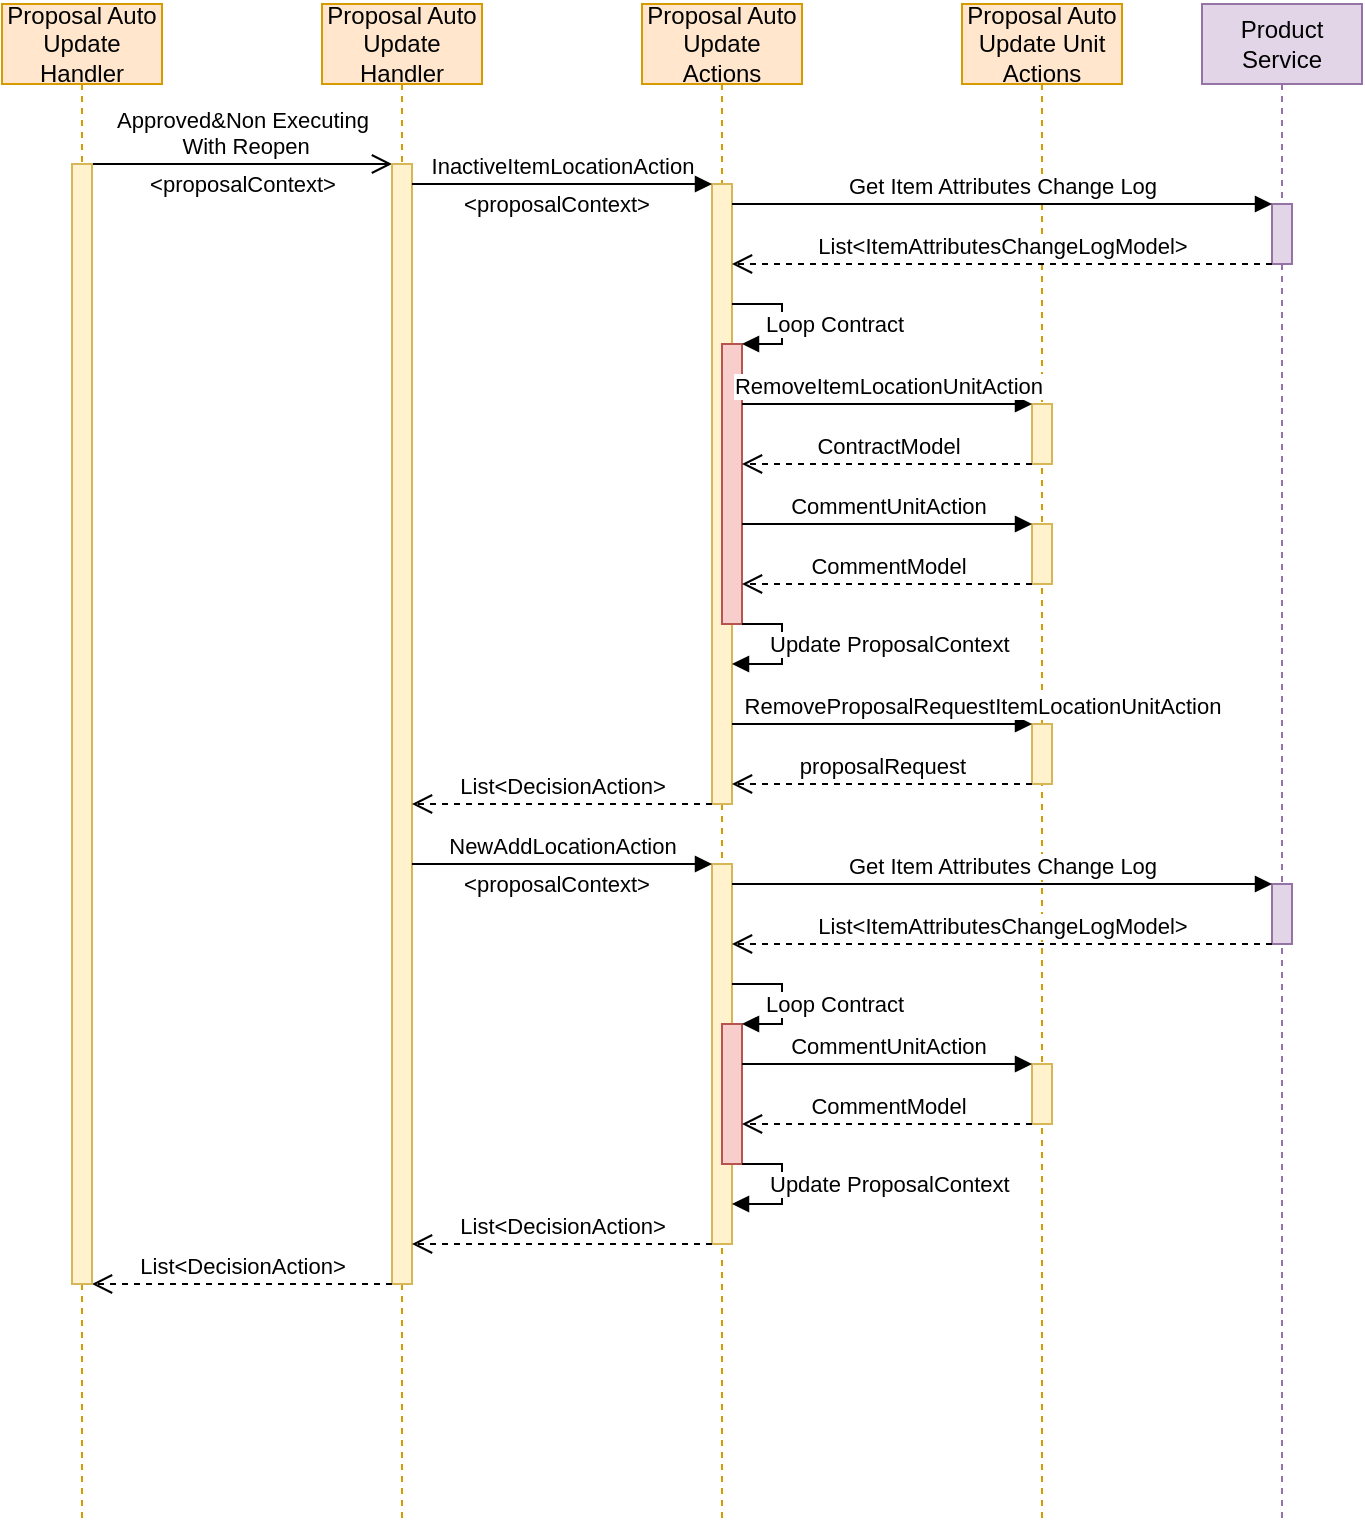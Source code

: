 <mxfile version="14.9.3" type="github">
  <diagram id="CGycDjPX22Euf9BJy-QL" name="Page-1">
    <mxGraphModel dx="836" dy="519" grid="1" gridSize="10" guides="1" tooltips="1" connect="1" arrows="1" fold="1" page="1" pageScale="1" pageWidth="827" pageHeight="1169" math="0" shadow="0">
      <root>
        <mxCell id="0" />
        <mxCell id="1" parent="0" />
        <mxCell id="GNY0xa0mMXAM1sH0xaiu-1" value="Proposal Auto Update Handler" style="shape=umlLifeline;perimeter=lifelinePerimeter;whiteSpace=wrap;html=1;container=1;collapsible=0;recursiveResize=0;outlineConnect=0;fillColor=#ffe6cc;strokeColor=#d79b00;" vertex="1" parent="1">
          <mxGeometry x="240" y="40" width="80" height="760" as="geometry" />
        </mxCell>
        <mxCell id="GNY0xa0mMXAM1sH0xaiu-3" value="Approved&amp;amp;Non Executing&lt;br&gt;&amp;nbsp;With Reopen" style="html=1;verticalAlign=bottom;startArrow=none;startFill=0;endArrow=open;startSize=6;endSize=8;" edge="1" parent="1" source="GNY0xa0mMXAM1sH0xaiu-43" target="GNY0xa0mMXAM1sH0xaiu-4">
          <mxGeometry width="80" relative="1" as="geometry">
            <mxPoint x="100" y="120" as="sourcePoint" />
            <mxPoint x="240" y="120" as="targetPoint" />
            <Array as="points">
              <mxPoint x="140" y="120" />
            </Array>
            <mxPoint as="offset" />
          </mxGeometry>
        </mxCell>
        <mxCell id="GNY0xa0mMXAM1sH0xaiu-47" value="&amp;lt;proposalContext&amp;gt;" style="edgeLabel;html=1;align=center;verticalAlign=middle;resizable=0;points=[];" vertex="1" connectable="0" parent="GNY0xa0mMXAM1sH0xaiu-3">
          <mxGeometry x="-0.551" y="-2" relative="1" as="geometry">
            <mxPoint x="41" y="8" as="offset" />
          </mxGeometry>
        </mxCell>
        <mxCell id="GNY0xa0mMXAM1sH0xaiu-4" value="" style="html=1;points=[];perimeter=orthogonalPerimeter;fillColor=#fff2cc;strokeColor=#d6b656;" vertex="1" parent="1">
          <mxGeometry x="275" y="120" width="10" height="560" as="geometry" />
        </mxCell>
        <mxCell id="GNY0xa0mMXAM1sH0xaiu-5" value="Proposal Auto Update Actions" style="shape=umlLifeline;perimeter=lifelinePerimeter;whiteSpace=wrap;html=1;container=1;collapsible=0;recursiveResize=0;outlineConnect=0;fillColor=#ffe6cc;strokeColor=#d79b00;" vertex="1" parent="1">
          <mxGeometry x="400" y="40" width="80" height="760" as="geometry" />
        </mxCell>
        <mxCell id="GNY0xa0mMXAM1sH0xaiu-6" value="" style="html=1;points=[];perimeter=orthogonalPerimeter;fillColor=#fff2cc;strokeColor=#d6b656;" vertex="1" parent="GNY0xa0mMXAM1sH0xaiu-5">
          <mxGeometry x="35" y="90" width="10" height="310" as="geometry" />
        </mxCell>
        <mxCell id="GNY0xa0mMXAM1sH0xaiu-15" value="" style="html=1;points=[];perimeter=orthogonalPerimeter;fillColor=#f8cecc;strokeColor=#b85450;" vertex="1" parent="GNY0xa0mMXAM1sH0xaiu-5">
          <mxGeometry x="40" y="170" width="10" height="140" as="geometry" />
        </mxCell>
        <mxCell id="GNY0xa0mMXAM1sH0xaiu-16" value="Loop Contract" style="edgeStyle=orthogonalEdgeStyle;html=1;align=left;spacingLeft=2;endArrow=block;rounded=0;entryX=1;entryY=0;" edge="1" target="GNY0xa0mMXAM1sH0xaiu-15" parent="GNY0xa0mMXAM1sH0xaiu-5" source="GNY0xa0mMXAM1sH0xaiu-6">
          <mxGeometry x="0.765" y="-10" relative="1" as="geometry">
            <mxPoint x="110" y="240" as="sourcePoint" />
            <Array as="points">
              <mxPoint x="70" y="150" />
              <mxPoint x="70" y="170" />
            </Array>
            <mxPoint as="offset" />
          </mxGeometry>
        </mxCell>
        <mxCell id="GNY0xa0mMXAM1sH0xaiu-24" value="Update ProposalContext" style="edgeStyle=orthogonalEdgeStyle;html=1;align=left;spacingLeft=2;endArrow=block;rounded=0;" edge="1" parent="GNY0xa0mMXAM1sH0xaiu-5" source="GNY0xa0mMXAM1sH0xaiu-15" target="GNY0xa0mMXAM1sH0xaiu-6">
          <mxGeometry x="0.538" y="-10" relative="1" as="geometry">
            <mxPoint x="80" y="330" as="sourcePoint" />
            <Array as="points">
              <mxPoint x="70" y="310" />
              <mxPoint x="70" y="330" />
            </Array>
            <mxPoint x="85" y="350" as="targetPoint" />
            <mxPoint as="offset" />
          </mxGeometry>
        </mxCell>
        <mxCell id="GNY0xa0mMXAM1sH0xaiu-7" value="InactiveItemLocationAction" style="html=1;verticalAlign=bottom;endArrow=block;" edge="1" parent="1" source="GNY0xa0mMXAM1sH0xaiu-4" target="GNY0xa0mMXAM1sH0xaiu-6">
          <mxGeometry width="80" relative="1" as="geometry">
            <mxPoint x="320" y="140" as="sourcePoint" />
            <mxPoint x="400" y="140" as="targetPoint" />
            <Array as="points">
              <mxPoint x="320" y="130" />
            </Array>
          </mxGeometry>
        </mxCell>
        <mxCell id="GNY0xa0mMXAM1sH0xaiu-25" value="&amp;lt;proposalContext&amp;gt;" style="edgeLabel;html=1;align=center;verticalAlign=middle;resizable=0;points=[];" vertex="1" connectable="0" parent="GNY0xa0mMXAM1sH0xaiu-7">
          <mxGeometry x="-0.182" relative="1" as="geometry">
            <mxPoint x="10" y="10" as="offset" />
          </mxGeometry>
        </mxCell>
        <mxCell id="GNY0xa0mMXAM1sH0xaiu-8" value="Proposal Auto Update Unit Actions" style="shape=umlLifeline;perimeter=lifelinePerimeter;whiteSpace=wrap;html=1;container=1;collapsible=0;recursiveResize=0;outlineConnect=0;fillColor=#ffe6cc;strokeColor=#d79b00;" vertex="1" parent="1">
          <mxGeometry x="560" y="40" width="80" height="760" as="geometry" />
        </mxCell>
        <mxCell id="GNY0xa0mMXAM1sH0xaiu-9" value="" style="html=1;points=[];perimeter=orthogonalPerimeter;fillColor=#fff2cc;strokeColor=#d6b656;" vertex="1" parent="GNY0xa0mMXAM1sH0xaiu-8">
          <mxGeometry x="35" y="260" width="10" height="30" as="geometry" />
        </mxCell>
        <mxCell id="GNY0xa0mMXAM1sH0xaiu-12" value="" style="html=1;points=[];perimeter=orthogonalPerimeter;fillColor=#fff2cc;strokeColor=#d6b656;" vertex="1" parent="GNY0xa0mMXAM1sH0xaiu-8">
          <mxGeometry x="35" y="200" width="10" height="30" as="geometry" />
        </mxCell>
        <mxCell id="GNY0xa0mMXAM1sH0xaiu-37" value="" style="html=1;points=[];perimeter=orthogonalPerimeter;fillColor=#fff2cc;strokeColor=#d6b656;" vertex="1" parent="GNY0xa0mMXAM1sH0xaiu-8">
          <mxGeometry x="35" y="530" width="10" height="30" as="geometry" />
        </mxCell>
        <mxCell id="GNY0xa0mMXAM1sH0xaiu-10" value="CommentUnitAction" style="html=1;verticalAlign=bottom;endArrow=block;" edge="1" parent="1" source="GNY0xa0mMXAM1sH0xaiu-15" target="GNY0xa0mMXAM1sH0xaiu-9">
          <mxGeometry width="80" relative="1" as="geometry">
            <mxPoint x="480" y="150" as="sourcePoint" />
            <mxPoint x="560" y="150" as="targetPoint" />
            <Array as="points">
              <mxPoint x="490" y="300" />
            </Array>
            <mxPoint as="offset" />
          </mxGeometry>
        </mxCell>
        <mxCell id="GNY0xa0mMXAM1sH0xaiu-11" value="CommentModel" style="html=1;verticalAlign=bottom;endArrow=open;dashed=1;endSize=8;" edge="1" parent="1" source="GNY0xa0mMXAM1sH0xaiu-9" target="GNY0xa0mMXAM1sH0xaiu-15">
          <mxGeometry relative="1" as="geometry">
            <mxPoint x="580" y="170" as="sourcePoint" />
            <mxPoint x="500" y="170" as="targetPoint" />
            <Array as="points">
              <mxPoint x="560" y="330" />
            </Array>
            <mxPoint as="offset" />
          </mxGeometry>
        </mxCell>
        <mxCell id="GNY0xa0mMXAM1sH0xaiu-13" value="RemoveItemLocationUnitAction" style="html=1;verticalAlign=bottom;endArrow=block;" edge="1" parent="1" source="GNY0xa0mMXAM1sH0xaiu-15" target="GNY0xa0mMXAM1sH0xaiu-12">
          <mxGeometry width="80" relative="1" as="geometry">
            <mxPoint x="490" y="220" as="sourcePoint" />
            <mxPoint x="540" y="210" as="targetPoint" />
            <Array as="points">
              <mxPoint x="470" y="240" />
            </Array>
          </mxGeometry>
        </mxCell>
        <mxCell id="GNY0xa0mMXAM1sH0xaiu-14" value="ContractModel" style="html=1;verticalAlign=bottom;endArrow=open;dashed=1;endSize=8;" edge="1" parent="1" source="GNY0xa0mMXAM1sH0xaiu-12" target="GNY0xa0mMXAM1sH0xaiu-15">
          <mxGeometry relative="1" as="geometry">
            <mxPoint x="560" y="220" as="sourcePoint" />
            <mxPoint x="480" y="260" as="targetPoint" />
            <Array as="points">
              <mxPoint x="560" y="270" />
            </Array>
          </mxGeometry>
        </mxCell>
        <mxCell id="GNY0xa0mMXAM1sH0xaiu-17" value="Product Service" style="shape=umlLifeline;perimeter=lifelinePerimeter;whiteSpace=wrap;html=1;container=1;collapsible=0;recursiveResize=0;outlineConnect=0;fillColor=#e1d5e7;strokeColor=#9673a6;" vertex="1" parent="1">
          <mxGeometry x="680" y="40" width="80" height="760" as="geometry" />
        </mxCell>
        <mxCell id="GNY0xa0mMXAM1sH0xaiu-20" value="" style="html=1;points=[];perimeter=orthogonalPerimeter;fillColor=#e1d5e7;strokeColor=#9673a6;" vertex="1" parent="GNY0xa0mMXAM1sH0xaiu-17">
          <mxGeometry x="35" y="100" width="10" height="30" as="geometry" />
        </mxCell>
        <mxCell id="GNY0xa0mMXAM1sH0xaiu-44" value="" style="html=1;points=[];perimeter=orthogonalPerimeter;fillColor=#e1d5e7;strokeColor=#9673a6;" vertex="1" parent="GNY0xa0mMXAM1sH0xaiu-17">
          <mxGeometry x="35" y="440" width="10" height="30" as="geometry" />
        </mxCell>
        <mxCell id="GNY0xa0mMXAM1sH0xaiu-19" value="Get Item Attributes Change Log" style="html=1;verticalAlign=bottom;endArrow=block;" edge="1" parent="1" source="GNY0xa0mMXAM1sH0xaiu-6" target="GNY0xa0mMXAM1sH0xaiu-20">
          <mxGeometry width="80" relative="1" as="geometry">
            <mxPoint x="420" y="140" as="sourcePoint" />
            <mxPoint x="500" y="140" as="targetPoint" />
            <Array as="points">
              <mxPoint x="450" y="140" />
            </Array>
          </mxGeometry>
        </mxCell>
        <mxCell id="GNY0xa0mMXAM1sH0xaiu-21" value="List&amp;lt;ItemAttributesChangeLogModel&amp;gt;" style="html=1;verticalAlign=bottom;endArrow=open;dashed=1;endSize=8;" edge="1" parent="1" source="GNY0xa0mMXAM1sH0xaiu-20" target="GNY0xa0mMXAM1sH0xaiu-6">
          <mxGeometry relative="1" as="geometry">
            <mxPoint x="680" y="160" as="sourcePoint" />
            <mxPoint x="600" y="160" as="targetPoint" />
            <Array as="points">
              <mxPoint x="670" y="170" />
            </Array>
          </mxGeometry>
        </mxCell>
        <mxCell id="GNY0xa0mMXAM1sH0xaiu-26" value="List&amp;lt;DecisionAction&amp;gt;" style="html=1;verticalAlign=bottom;endArrow=open;dashed=1;endSize=8;" edge="1" parent="1" source="GNY0xa0mMXAM1sH0xaiu-6" target="GNY0xa0mMXAM1sH0xaiu-4">
          <mxGeometry relative="1" as="geometry">
            <mxPoint x="380" y="380" as="sourcePoint" />
            <mxPoint x="300" y="380" as="targetPoint" />
            <Array as="points">
              <mxPoint x="370" y="440" />
            </Array>
          </mxGeometry>
        </mxCell>
        <mxCell id="GNY0xa0mMXAM1sH0xaiu-27" value="" style="html=1;points=[];perimeter=orthogonalPerimeter;fillColor=#fff2cc;strokeColor=#d6b656;" vertex="1" parent="1">
          <mxGeometry x="435" y="470" width="10" height="190" as="geometry" />
        </mxCell>
        <mxCell id="GNY0xa0mMXAM1sH0xaiu-28" value="NewAddLocationAction" style="html=1;verticalAlign=bottom;endArrow=block;" edge="1" parent="1" source="GNY0xa0mMXAM1sH0xaiu-4" target="GNY0xa0mMXAM1sH0xaiu-27">
          <mxGeometry width="80" relative="1" as="geometry">
            <mxPoint x="295" y="140" as="sourcePoint" />
            <mxPoint x="405" y="140" as="targetPoint" />
            <Array as="points">
              <mxPoint x="360" y="470" />
            </Array>
          </mxGeometry>
        </mxCell>
        <mxCell id="GNY0xa0mMXAM1sH0xaiu-29" value="&amp;lt;proposalContext&amp;gt;" style="edgeLabel;html=1;align=center;verticalAlign=middle;resizable=0;points=[];" vertex="1" connectable="0" parent="GNY0xa0mMXAM1sH0xaiu-28">
          <mxGeometry x="-0.182" relative="1" as="geometry">
            <mxPoint x="10" y="10" as="offset" />
          </mxGeometry>
        </mxCell>
        <mxCell id="GNY0xa0mMXAM1sH0xaiu-30" value="" style="html=1;points=[];perimeter=orthogonalPerimeter;fillColor=#fff2cc;strokeColor=#d6b656;" vertex="1" parent="1">
          <mxGeometry x="595" y="400" width="10" height="30" as="geometry" />
        </mxCell>
        <mxCell id="GNY0xa0mMXAM1sH0xaiu-31" value="RemoveProposalRequestItemLocationUnitAction" style="html=1;verticalAlign=bottom;endArrow=block;" edge="1" parent="1" source="GNY0xa0mMXAM1sH0xaiu-6" target="GNY0xa0mMXAM1sH0xaiu-30">
          <mxGeometry x="0.667" width="80" relative="1" as="geometry">
            <mxPoint x="460" y="250" as="sourcePoint" />
            <mxPoint x="605" y="250" as="targetPoint" />
            <Array as="points">
              <mxPoint x="470" y="400" />
            </Array>
            <mxPoint as="offset" />
          </mxGeometry>
        </mxCell>
        <mxCell id="GNY0xa0mMXAM1sH0xaiu-32" value="proposalRequest" style="html=1;verticalAlign=bottom;endArrow=open;dashed=1;endSize=8;" edge="1" parent="1" source="GNY0xa0mMXAM1sH0xaiu-30" target="GNY0xa0mMXAM1sH0xaiu-6">
          <mxGeometry relative="1" as="geometry">
            <mxPoint x="590" y="430" as="sourcePoint" />
            <mxPoint x="445" y="430" as="targetPoint" />
            <Array as="points">
              <mxPoint x="555" y="430" />
            </Array>
            <mxPoint as="offset" />
          </mxGeometry>
        </mxCell>
        <mxCell id="GNY0xa0mMXAM1sH0xaiu-33" value="List&amp;lt;DecisionAction&amp;gt;" style="html=1;verticalAlign=bottom;endArrow=open;dashed=1;endSize=8;" edge="1" parent="1" source="GNY0xa0mMXAM1sH0xaiu-27" target="GNY0xa0mMXAM1sH0xaiu-4">
          <mxGeometry relative="1" as="geometry">
            <mxPoint x="445" y="450" as="sourcePoint" />
            <mxPoint x="295" y="450" as="targetPoint" />
            <Array as="points">
              <mxPoint x="390" y="660" />
            </Array>
          </mxGeometry>
        </mxCell>
        <mxCell id="GNY0xa0mMXAM1sH0xaiu-34" value="" style="html=1;points=[];perimeter=orthogonalPerimeter;fillColor=#f8cecc;strokeColor=#b85450;" vertex="1" parent="1">
          <mxGeometry x="440" y="550" width="10" height="70" as="geometry" />
        </mxCell>
        <mxCell id="GNY0xa0mMXAM1sH0xaiu-35" value="Update ProposalContext" style="edgeStyle=orthogonalEdgeStyle;html=1;align=left;spacingLeft=2;endArrow=block;rounded=0;" edge="1" parent="1" source="GNY0xa0mMXAM1sH0xaiu-34">
          <mxGeometry x="0.538" y="-10" relative="1" as="geometry">
            <mxPoint x="450" y="590" as="sourcePoint" />
            <Array as="points">
              <mxPoint x="470" y="620" />
              <mxPoint x="470" y="640" />
            </Array>
            <mxPoint x="445" y="640" as="targetPoint" />
            <mxPoint as="offset" />
          </mxGeometry>
        </mxCell>
        <mxCell id="GNY0xa0mMXAM1sH0xaiu-36" value="Loop Contract" style="edgeStyle=orthogonalEdgeStyle;html=1;align=left;spacingLeft=2;endArrow=block;rounded=0;" edge="1" parent="1" target="GNY0xa0mMXAM1sH0xaiu-34">
          <mxGeometry x="0.765" y="-10" relative="1" as="geometry">
            <mxPoint x="445" y="530" as="sourcePoint" />
            <Array as="points">
              <mxPoint x="470" y="530" />
              <mxPoint x="470" y="550" />
            </Array>
            <mxPoint x="475" y="560" as="targetPoint" />
            <mxPoint as="offset" />
          </mxGeometry>
        </mxCell>
        <mxCell id="GNY0xa0mMXAM1sH0xaiu-39" value="CommentModel" style="html=1;verticalAlign=bottom;endArrow=open;dashed=1;endSize=8;" edge="1" parent="1" source="GNY0xa0mMXAM1sH0xaiu-37" target="GNY0xa0mMXAM1sH0xaiu-34">
          <mxGeometry relative="1" as="geometry">
            <mxPoint x="580" y="430" as="sourcePoint" />
            <mxPoint x="450" y="590" as="targetPoint" />
            <Array as="points">
              <mxPoint x="560" y="600" />
            </Array>
            <mxPoint as="offset" />
          </mxGeometry>
        </mxCell>
        <mxCell id="GNY0xa0mMXAM1sH0xaiu-38" value="CommentUnitAction" style="html=1;verticalAlign=bottom;endArrow=block;" edge="1" parent="1" target="GNY0xa0mMXAM1sH0xaiu-37" source="GNY0xa0mMXAM1sH0xaiu-34">
          <mxGeometry width="80" relative="1" as="geometry">
            <mxPoint x="450" y="560" as="sourcePoint" />
            <mxPoint x="560" y="410" as="targetPoint" />
            <Array as="points">
              <mxPoint x="490" y="570" />
            </Array>
            <mxPoint as="offset" />
          </mxGeometry>
        </mxCell>
        <mxCell id="GNY0xa0mMXAM1sH0xaiu-41" value="List&amp;lt;DecisionAction&amp;gt;" style="html=1;verticalAlign=bottom;endArrow=open;dashed=1;endSize=8;" edge="1" parent="1" source="GNY0xa0mMXAM1sH0xaiu-4" target="GNY0xa0mMXAM1sH0xaiu-43">
          <mxGeometry relative="1" as="geometry">
            <mxPoint x="240" y="610" as="sourcePoint" />
            <mxPoint x="100" y="620" as="targetPoint" />
            <Array as="points">
              <mxPoint x="180" y="680" />
            </Array>
          </mxGeometry>
        </mxCell>
        <mxCell id="GNY0xa0mMXAM1sH0xaiu-42" value="Proposal Auto Update Handler" style="shape=umlLifeline;perimeter=lifelinePerimeter;whiteSpace=wrap;html=1;container=1;collapsible=0;recursiveResize=0;outlineConnect=0;fillColor=#ffe6cc;strokeColor=#d79b00;" vertex="1" parent="1">
          <mxGeometry x="80" y="40" width="80" height="760" as="geometry" />
        </mxCell>
        <mxCell id="GNY0xa0mMXAM1sH0xaiu-43" value="" style="html=1;points=[];perimeter=orthogonalPerimeter;fillColor=#fff2cc;strokeColor=#d6b656;" vertex="1" parent="GNY0xa0mMXAM1sH0xaiu-42">
          <mxGeometry x="35" y="80" width="10" height="560" as="geometry" />
        </mxCell>
        <mxCell id="GNY0xa0mMXAM1sH0xaiu-45" value="Get Item Attributes Change Log" style="html=1;verticalAlign=bottom;endArrow=block;" edge="1" parent="1" target="GNY0xa0mMXAM1sH0xaiu-44" source="GNY0xa0mMXAM1sH0xaiu-27">
          <mxGeometry width="80" relative="1" as="geometry">
            <mxPoint x="445" y="480" as="sourcePoint" />
            <mxPoint x="500" y="480" as="targetPoint" />
            <Array as="points">
              <mxPoint x="450" y="480" />
            </Array>
          </mxGeometry>
        </mxCell>
        <mxCell id="GNY0xa0mMXAM1sH0xaiu-46" value="List&amp;lt;ItemAttributesChangeLogModel&amp;gt;" style="html=1;verticalAlign=bottom;endArrow=open;dashed=1;endSize=8;" edge="1" parent="1" source="GNY0xa0mMXAM1sH0xaiu-44" target="GNY0xa0mMXAM1sH0xaiu-27">
          <mxGeometry relative="1" as="geometry">
            <mxPoint x="680" y="500" as="sourcePoint" />
            <mxPoint x="445" y="510" as="targetPoint" />
            <Array as="points">
              <mxPoint x="670" y="510" />
            </Array>
          </mxGeometry>
        </mxCell>
      </root>
    </mxGraphModel>
  </diagram>
</mxfile>
